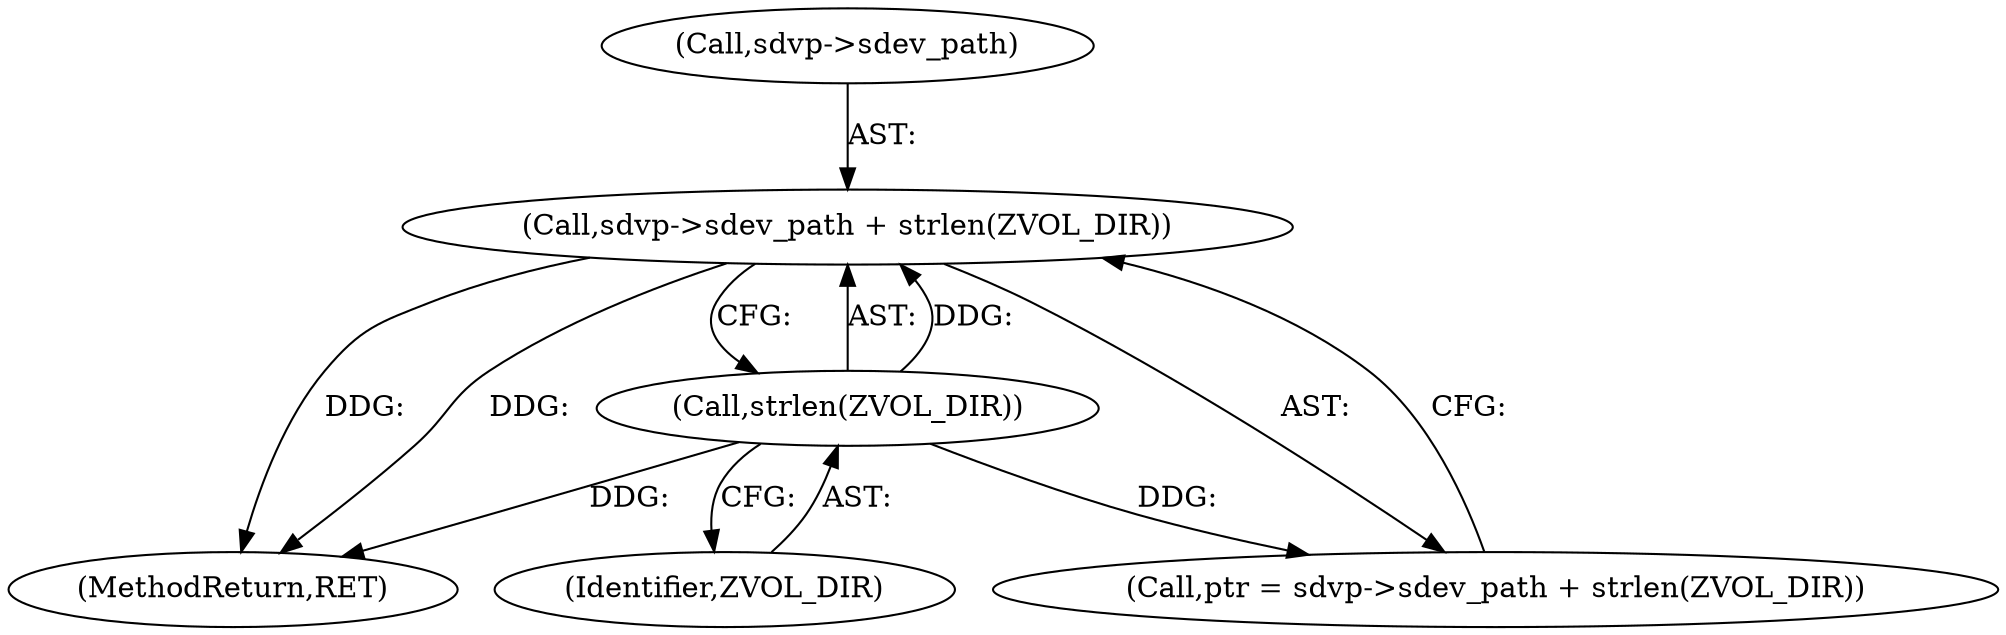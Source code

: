 digraph "0_illumos-gate_d65686849024838243515b5c40ae2c479460b4b5@API" {
"1000186" [label="(Call,sdvp->sdev_path + strlen(ZVOL_DIR))"];
"1000190" [label="(Call,strlen(ZVOL_DIR))"];
"1000262" [label="(MethodReturn,RET)"];
"1000186" [label="(Call,sdvp->sdev_path + strlen(ZVOL_DIR))"];
"1000190" [label="(Call,strlen(ZVOL_DIR))"];
"1000184" [label="(Call,ptr = sdvp->sdev_path + strlen(ZVOL_DIR))"];
"1000191" [label="(Identifier,ZVOL_DIR)"];
"1000187" [label="(Call,sdvp->sdev_path)"];
"1000186" -> "1000184"  [label="AST: "];
"1000186" -> "1000190"  [label="CFG: "];
"1000187" -> "1000186"  [label="AST: "];
"1000190" -> "1000186"  [label="AST: "];
"1000184" -> "1000186"  [label="CFG: "];
"1000186" -> "1000262"  [label="DDG: "];
"1000186" -> "1000262"  [label="DDG: "];
"1000190" -> "1000186"  [label="DDG: "];
"1000190" -> "1000191"  [label="CFG: "];
"1000191" -> "1000190"  [label="AST: "];
"1000190" -> "1000262"  [label="DDG: "];
"1000190" -> "1000184"  [label="DDG: "];
}
